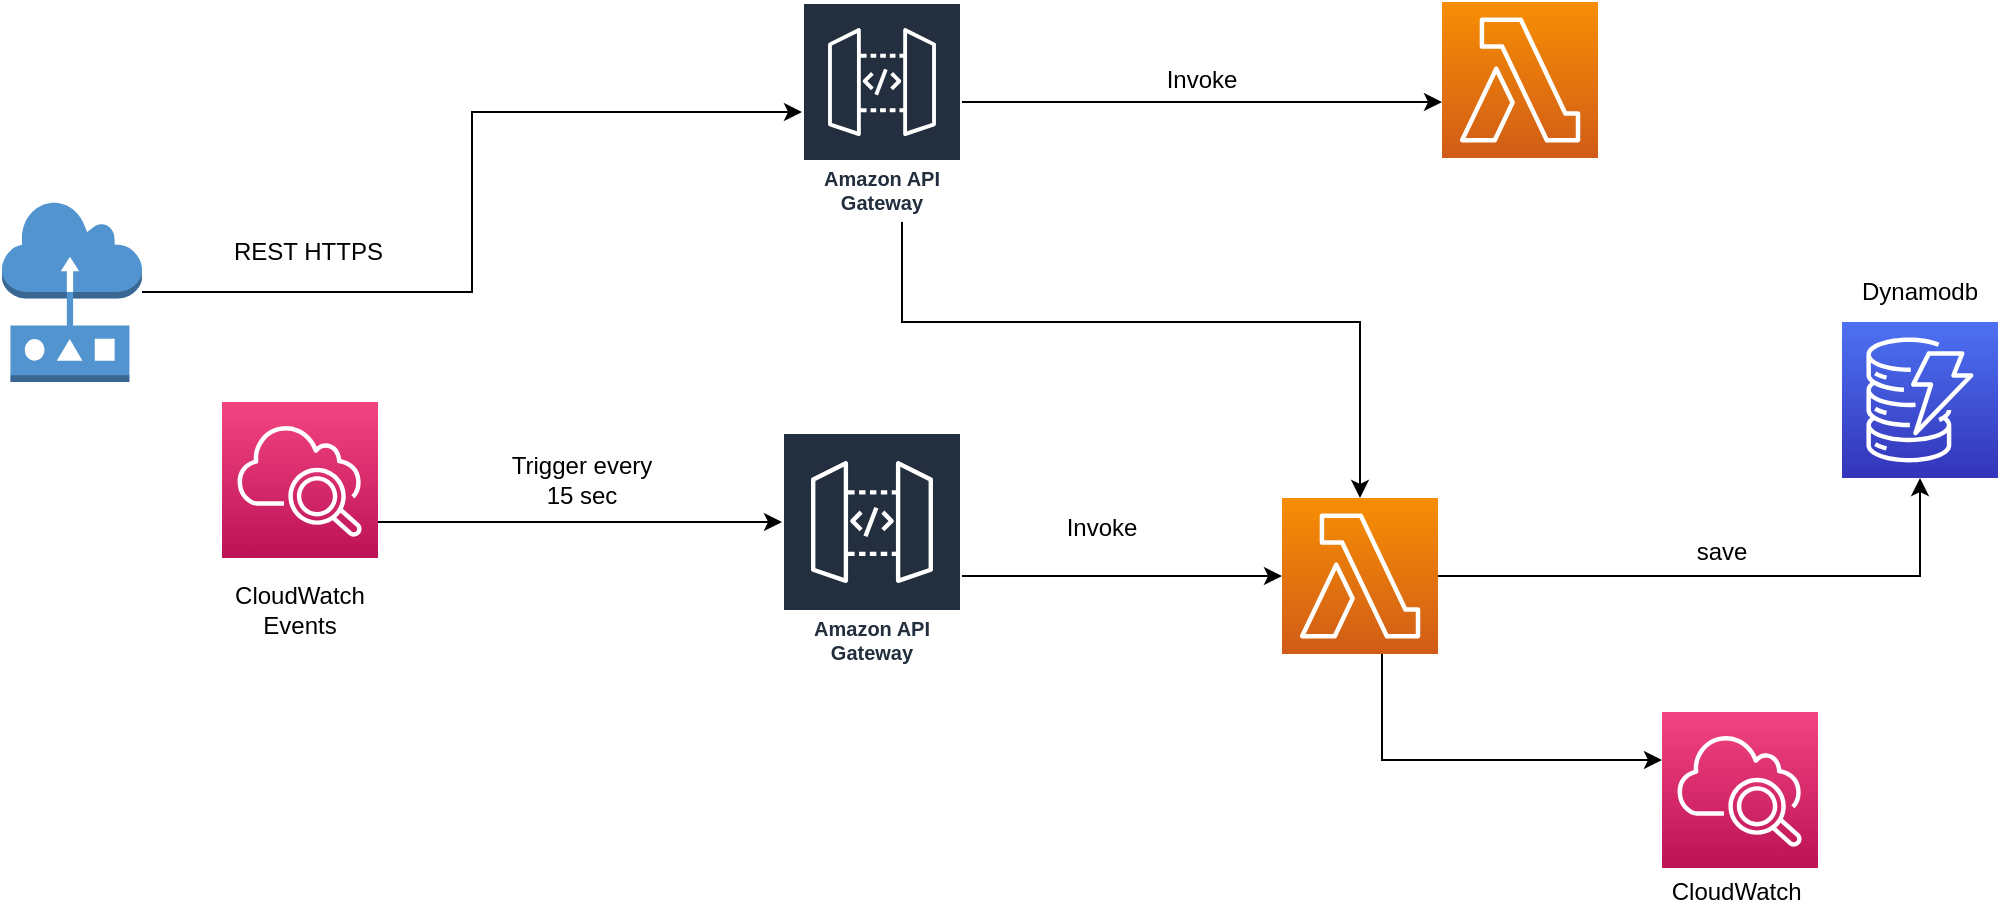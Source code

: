 <mxfile version="21.0.6" type="github">
  <diagram id="Ht1M8jgEwFfnCIfOTk4-" name="Page-1">
    <mxGraphModel dx="1120" dy="452" grid="1" gridSize="10" guides="1" tooltips="1" connect="1" arrows="1" fold="1" page="1" pageScale="1" pageWidth="1169" pageHeight="827" math="0" shadow="0">
      <root>
        <mxCell id="0" />
        <mxCell id="1" parent="0" />
        <mxCell id="e87FG-dE9C6iFaMM_L5n-36" style="edgeStyle=orthogonalEdgeStyle;rounded=0;orthogonalLoop=1;jettySize=auto;html=1;" parent="1" source="e87FG-dE9C6iFaMM_L5n-1" target="e87FG-dE9C6iFaMM_L5n-13" edge="1">
          <mxGeometry relative="1" as="geometry" />
        </mxCell>
        <mxCell id="e87FG-dE9C6iFaMM_L5n-1" value="" style="outlineConnect=0;dashed=0;verticalLabelPosition=bottom;verticalAlign=top;align=center;html=1;shape=mxgraph.aws3.sensor;fillColor=#5294CF;gradientColor=none;" parent="1" vertex="1">
          <mxGeometry x="90" y="120" width="70" height="90" as="geometry" />
        </mxCell>
        <mxCell id="e87FG-dE9C6iFaMM_L5n-15" style="edgeStyle=orthogonalEdgeStyle;rounded=0;orthogonalLoop=1;jettySize=auto;html=1;entryX=0;entryY=0.5;entryDx=0;entryDy=0;entryPerimeter=0;" parent="1" source="e87FG-dE9C6iFaMM_L5n-4" target="e87FG-dE9C6iFaMM_L5n-5" edge="1">
          <mxGeometry relative="1" as="geometry">
            <mxPoint x="520" y="325" as="targetPoint" />
            <Array as="points">
              <mxPoint x="600" y="307" />
              <mxPoint x="600" y="307" />
            </Array>
          </mxGeometry>
        </mxCell>
        <mxCell id="e87FG-dE9C6iFaMM_L5n-4" value="Amazon API Gateway" style="sketch=0;outlineConnect=0;fontColor=#232F3E;gradientColor=none;strokeColor=#ffffff;fillColor=#232F3E;dashed=0;verticalLabelPosition=middle;verticalAlign=bottom;align=center;html=1;whiteSpace=wrap;fontSize=10;fontStyle=1;spacing=3;shape=mxgraph.aws4.productIcon;prIcon=mxgraph.aws4.api_gateway;" parent="1" vertex="1">
          <mxGeometry x="480" y="235" width="90" height="120" as="geometry" />
        </mxCell>
        <mxCell id="e87FG-dE9C6iFaMM_L5n-19" style="edgeStyle=orthogonalEdgeStyle;rounded=0;orthogonalLoop=1;jettySize=auto;html=1;" parent="1" source="e87FG-dE9C6iFaMM_L5n-5" target="e87FG-dE9C6iFaMM_L5n-7" edge="1">
          <mxGeometry relative="1" as="geometry" />
        </mxCell>
        <mxCell id="nbgBwCUkqeNENzzKVrUu-1" style="edgeStyle=orthogonalEdgeStyle;rounded=0;orthogonalLoop=1;jettySize=auto;html=1;" edge="1" parent="1" source="e87FG-dE9C6iFaMM_L5n-5" target="e87FG-dE9C6iFaMM_L5n-11">
          <mxGeometry relative="1" as="geometry">
            <mxPoint x="769" y="430" as="targetPoint" />
            <Array as="points">
              <mxPoint x="780" y="399" />
            </Array>
          </mxGeometry>
        </mxCell>
        <mxCell id="e87FG-dE9C6iFaMM_L5n-5" value="" style="sketch=0;points=[[0,0,0],[0.25,0,0],[0.5,0,0],[0.75,0,0],[1,0,0],[0,1,0],[0.25,1,0],[0.5,1,0],[0.75,1,0],[1,1,0],[0,0.25,0],[0,0.5,0],[0,0.75,0],[1,0.25,0],[1,0.5,0],[1,0.75,0]];outlineConnect=0;fontColor=#232F3E;gradientColor=#F78E04;gradientDirection=north;fillColor=#D05C17;strokeColor=#ffffff;dashed=0;verticalLabelPosition=bottom;verticalAlign=top;align=center;html=1;fontSize=12;fontStyle=0;aspect=fixed;shape=mxgraph.aws4.resourceIcon;resIcon=mxgraph.aws4.lambda;" parent="1" vertex="1">
          <mxGeometry x="730" y="268" width="78" height="78" as="geometry" />
        </mxCell>
        <mxCell id="e87FG-dE9C6iFaMM_L5n-7" value="" style="sketch=0;points=[[0,0,0],[0.25,0,0],[0.5,0,0],[0.75,0,0],[1,0,0],[0,1,0],[0.25,1,0],[0.5,1,0],[0.75,1,0],[1,1,0],[0,0.25,0],[0,0.5,0],[0,0.75,0],[1,0.25,0],[1,0.5,0],[1,0.75,0]];outlineConnect=0;fontColor=#232F3E;gradientColor=#4D72F3;gradientDirection=north;fillColor=#3334B9;strokeColor=#ffffff;dashed=0;verticalLabelPosition=bottom;verticalAlign=top;align=center;html=1;fontSize=12;fontStyle=0;aspect=fixed;shape=mxgraph.aws4.resourceIcon;resIcon=mxgraph.aws4.dynamodb;" parent="1" vertex="1">
          <mxGeometry x="1010" y="180" width="78" height="78" as="geometry" />
        </mxCell>
        <mxCell id="e87FG-dE9C6iFaMM_L5n-9" value="REST HTTPS" style="text;strokeColor=none;fillColor=none;align=left;verticalAlign=middle;spacingLeft=4;spacingRight=4;overflow=hidden;points=[[0,0.5],[1,0.5]];portConstraint=eastwest;rotatable=0;whiteSpace=wrap;html=1;" parent="1" vertex="1">
          <mxGeometry x="200" y="130" width="100" height="30" as="geometry" />
        </mxCell>
        <mxCell id="e87FG-dE9C6iFaMM_L5n-11" value="" style="sketch=0;points=[[0,0,0],[0.25,0,0],[0.5,0,0],[0.75,0,0],[1,0,0],[0,1,0],[0.25,1,0],[0.5,1,0],[0.75,1,0],[1,1,0],[0,0.25,0],[0,0.5,0],[0,0.75,0],[1,0.25,0],[1,0.5,0],[1,0.75,0]];points=[[0,0,0],[0.25,0,0],[0.5,0,0],[0.75,0,0],[1,0,0],[0,1,0],[0.25,1,0],[0.5,1,0],[0.75,1,0],[1,1,0],[0,0.25,0],[0,0.5,0],[0,0.75,0],[1,0.25,0],[1,0.5,0],[1,0.75,0]];outlineConnect=0;fontColor=#232F3E;gradientColor=#F34482;gradientDirection=north;fillColor=#BC1356;strokeColor=#ffffff;dashed=0;verticalLabelPosition=bottom;verticalAlign=top;align=center;html=1;fontSize=12;fontStyle=0;aspect=fixed;shape=mxgraph.aws4.resourceIcon;resIcon=mxgraph.aws4.cloudwatch_2;" parent="1" vertex="1">
          <mxGeometry x="920" y="375" width="78" height="78" as="geometry" />
        </mxCell>
        <mxCell id="e87FG-dE9C6iFaMM_L5n-12" value="" style="sketch=0;points=[[0,0,0],[0.25,0,0],[0.5,0,0],[0.75,0,0],[1,0,0],[0,1,0],[0.25,1,0],[0.5,1,0],[0.75,1,0],[1,1,0],[0,0.25,0],[0,0.5,0],[0,0.75,0],[1,0.25,0],[1,0.5,0],[1,0.75,0]];outlineConnect=0;fontColor=#232F3E;gradientColor=#F78E04;gradientDirection=north;fillColor=#D05C17;strokeColor=#ffffff;dashed=0;verticalLabelPosition=bottom;verticalAlign=top;align=center;html=1;fontSize=12;fontStyle=0;aspect=fixed;shape=mxgraph.aws4.resourceIcon;resIcon=mxgraph.aws4.lambda;" parent="1" vertex="1">
          <mxGeometry x="810" y="20" width="78" height="78" as="geometry" />
        </mxCell>
        <mxCell id="e87FG-dE9C6iFaMM_L5n-17" style="edgeStyle=orthogonalEdgeStyle;rounded=0;orthogonalLoop=1;jettySize=auto;html=1;" parent="1" source="e87FG-dE9C6iFaMM_L5n-13" target="e87FG-dE9C6iFaMM_L5n-12" edge="1">
          <mxGeometry relative="1" as="geometry">
            <Array as="points">
              <mxPoint x="660" y="70" />
              <mxPoint x="660" y="70" />
            </Array>
          </mxGeometry>
        </mxCell>
        <mxCell id="e87FG-dE9C6iFaMM_L5n-30" style="edgeStyle=orthogonalEdgeStyle;rounded=0;orthogonalLoop=1;jettySize=auto;html=1;" parent="1" source="e87FG-dE9C6iFaMM_L5n-13" target="e87FG-dE9C6iFaMM_L5n-5" edge="1">
          <mxGeometry relative="1" as="geometry">
            <mxPoint x="620" y="210" as="targetPoint" />
            <Array as="points">
              <mxPoint x="540" y="180" />
              <mxPoint x="769" y="180" />
            </Array>
          </mxGeometry>
        </mxCell>
        <mxCell id="e87FG-dE9C6iFaMM_L5n-13" value="Amazon API Gateway" style="sketch=0;outlineConnect=0;fontColor=#232F3E;gradientColor=none;strokeColor=#ffffff;fillColor=#232F3E;dashed=0;verticalLabelPosition=middle;verticalAlign=bottom;align=center;html=1;whiteSpace=wrap;fontSize=10;fontStyle=1;spacing=3;shape=mxgraph.aws4.productIcon;prIcon=mxgraph.aws4.api_gateway;" parent="1" vertex="1">
          <mxGeometry x="490" y="20" width="80" height="110" as="geometry" />
        </mxCell>
        <mxCell id="e87FG-dE9C6iFaMM_L5n-24" value="Dynamodb" style="text;html=1;strokeColor=none;fillColor=none;align=center;verticalAlign=middle;whiteSpace=wrap;rounded=0;" parent="1" vertex="1">
          <mxGeometry x="1019" y="150" width="60" height="30" as="geometry" />
        </mxCell>
        <mxCell id="e87FG-dE9C6iFaMM_L5n-31" value="Invoke" style="text;html=1;strokeColor=none;fillColor=none;align=center;verticalAlign=middle;whiteSpace=wrap;rounded=0;" parent="1" vertex="1">
          <mxGeometry x="660" y="44" width="60" height="30" as="geometry" />
        </mxCell>
        <mxCell id="e87FG-dE9C6iFaMM_L5n-32" value="Invoke" style="text;html=1;strokeColor=none;fillColor=none;align=center;verticalAlign=middle;whiteSpace=wrap;rounded=0;" parent="1" vertex="1">
          <mxGeometry x="610" y="268" width="60" height="30" as="geometry" />
        </mxCell>
        <mxCell id="e87FG-dE9C6iFaMM_L5n-34" value="save" style="text;html=1;strokeColor=none;fillColor=none;align=center;verticalAlign=middle;whiteSpace=wrap;rounded=0;" parent="1" vertex="1">
          <mxGeometry x="920" y="280" width="60" height="30" as="geometry" />
        </mxCell>
        <mxCell id="nbgBwCUkqeNENzzKVrUu-3" value="CloudWatch&amp;nbsp;" style="text;html=1;strokeColor=none;fillColor=none;align=center;verticalAlign=middle;whiteSpace=wrap;rounded=0;" vertex="1" parent="1">
          <mxGeometry x="929" y="450" width="60" height="30" as="geometry" />
        </mxCell>
        <mxCell id="nbgBwCUkqeNENzzKVrUu-8" value="" style="edgeStyle=orthogonalEdgeStyle;rounded=0;orthogonalLoop=1;jettySize=auto;html=1;" edge="1" parent="1" source="nbgBwCUkqeNENzzKVrUu-5" target="e87FG-dE9C6iFaMM_L5n-4">
          <mxGeometry relative="1" as="geometry">
            <Array as="points">
              <mxPoint x="440" y="280" />
              <mxPoint x="440" y="280" />
            </Array>
          </mxGeometry>
        </mxCell>
        <mxCell id="nbgBwCUkqeNENzzKVrUu-5" value="" style="sketch=0;points=[[0,0,0],[0.25,0,0],[0.5,0,0],[0.75,0,0],[1,0,0],[0,1,0],[0.25,1,0],[0.5,1,0],[0.75,1,0],[1,1,0],[0,0.25,0],[0,0.5,0],[0,0.75,0],[1,0.25,0],[1,0.5,0],[1,0.75,0]];points=[[0,0,0],[0.25,0,0],[0.5,0,0],[0.75,0,0],[1,0,0],[0,1,0],[0.25,1,0],[0.5,1,0],[0.75,1,0],[1,1,0],[0,0.25,0],[0,0.5,0],[0,0.75,0],[1,0.25,0],[1,0.5,0],[1,0.75,0]];outlineConnect=0;fontColor=#232F3E;gradientColor=#F34482;gradientDirection=north;fillColor=#BC1356;strokeColor=#ffffff;dashed=0;verticalLabelPosition=bottom;verticalAlign=top;align=center;html=1;fontSize=12;fontStyle=0;aspect=fixed;shape=mxgraph.aws4.resourceIcon;resIcon=mxgraph.aws4.cloudwatch_2;" vertex="1" parent="1">
          <mxGeometry x="200" y="220" width="78" height="78" as="geometry" />
        </mxCell>
        <mxCell id="nbgBwCUkqeNENzzKVrUu-7" value="CloudWatch Events" style="text;html=1;strokeColor=none;fillColor=none;align=center;verticalAlign=middle;whiteSpace=wrap;rounded=0;" vertex="1" parent="1">
          <mxGeometry x="209" y="320" width="60" height="8" as="geometry" />
        </mxCell>
        <mxCell id="nbgBwCUkqeNENzzKVrUu-10" value="Trigger every 15 sec" style="text;html=1;strokeColor=none;fillColor=none;align=center;verticalAlign=middle;whiteSpace=wrap;rounded=0;" vertex="1" parent="1">
          <mxGeometry x="340" y="244" width="80" height="30" as="geometry" />
        </mxCell>
      </root>
    </mxGraphModel>
  </diagram>
</mxfile>
